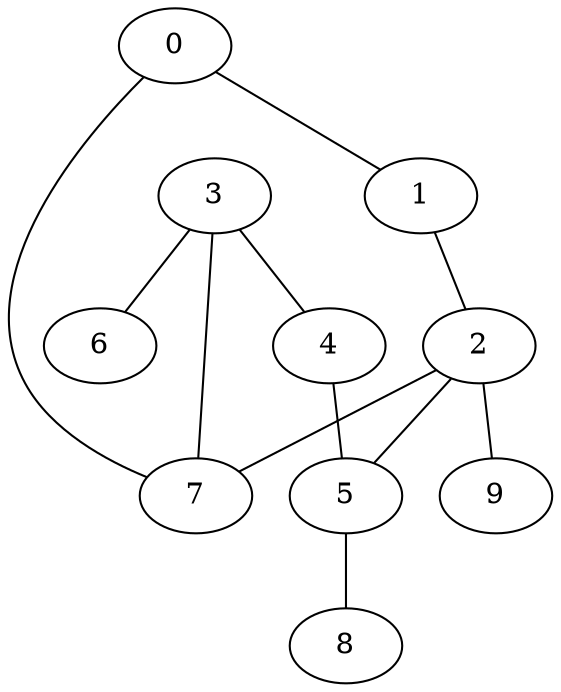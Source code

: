 graph "sampletest150-mod5_image22.bmp" {
	0	 [type=corner,
		x=109,
		y=23];
	1	 [type=corner,
		x=103,
		y=3];
	0 -- 1	 [angle0="1.28",
		frequency=1,
		type0=line];
	7	 [type=intersection,
		x=275,
		y=160];
	0 -- 7	 [angle0=".69",
		frequency=1,
		type0=line];
	2	 [type=intersection,
		x=275,
		y=8];
	1 -- 2	 [angle0=".03",
		frequency=1,
		type0=line];
	5	 [type=intersection,
		x=428,
		y=2];
	2 -- 5	 [angle0="-.04",
		frequency=1,
		type0=line];
	2 -- 7	 [angle0="-1.57",
		frequency=1,
		type0=line];
	9	 [type=endpoint,
		x=286,
		y=31];
	2 -- 9	 [angle0="1.12",
		frequency=1,
		type0=line];
	3	 [type=intersection,
		x=270,
		y=151];
	4	 [type=corner,
		x=440,
		y=32];
	3 -- 4	 [angle0="-.61",
		frequency=1,
		type0=line];
	6	 [type=endpoint,
		x=260,
		y=527];
	3 -- 6	 [angle0="-1.54",
		frequency=1,
		type0=line];
	3 -- 7	 [angle0="1.06",
		frequency=1,
		type0=line];
	4 -- 5	 [angle0="1.19",
		frequency=1,
		type0=line];
	8	 [type=endpoint,
		x=461,
		y="-20"];
	5 -- 8	 [angle0="-.59",
		frequency=1,
		type0=line];
}
